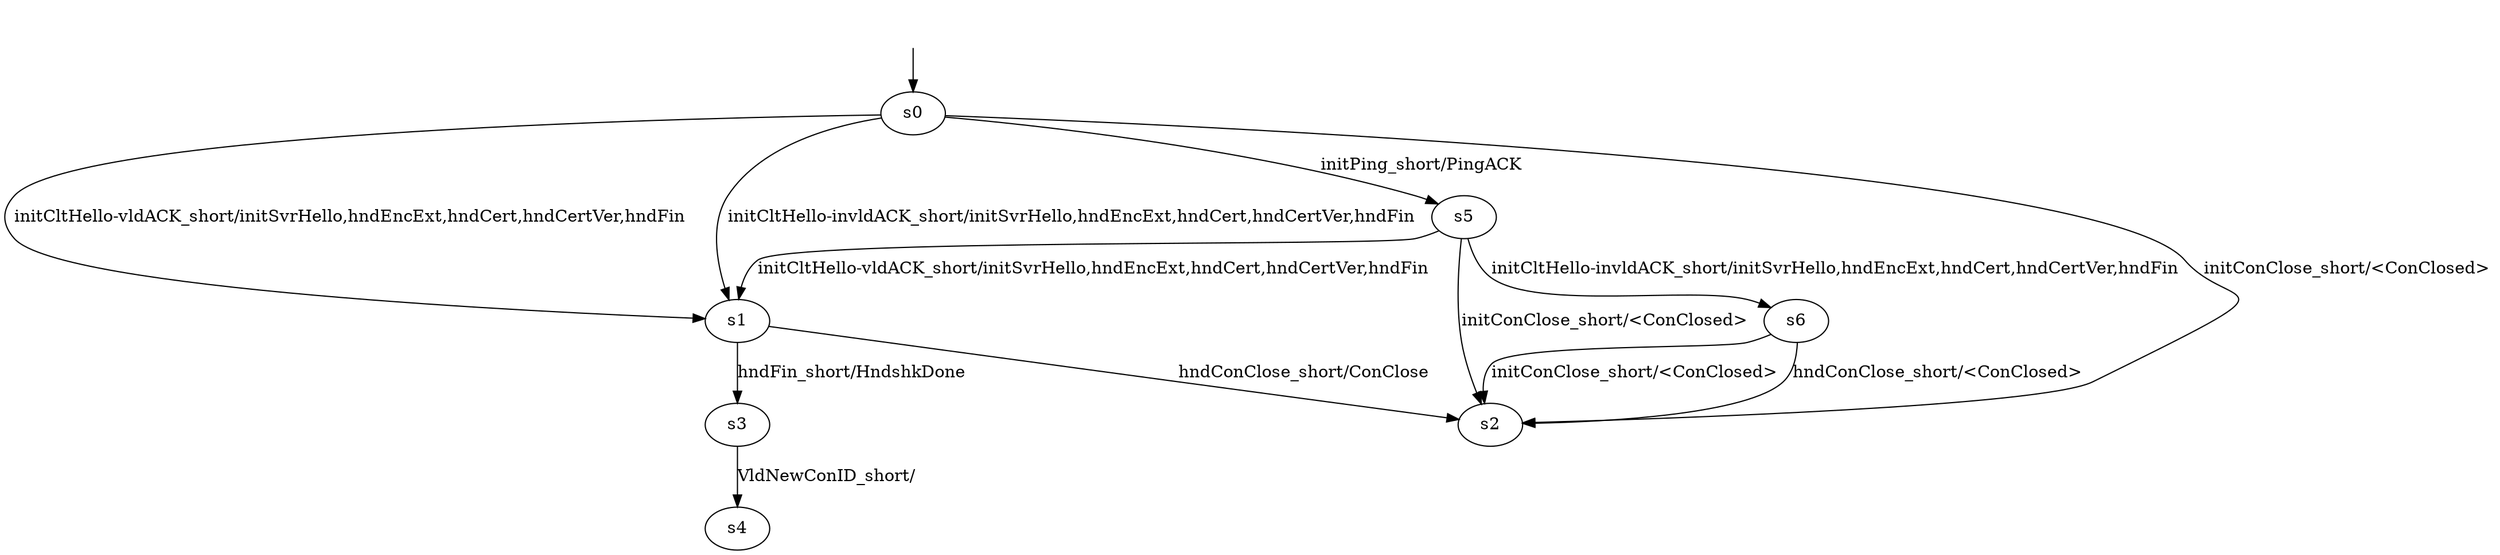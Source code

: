 digraph "pquicModels/pquic-B-sCS-0/learnedModel" {
s0 [label=s0];
s1 [label=s1];
s2 [label=s2];
s3 [label=s3];
s4 [label=s4];
s5 [label=s5];
s6 [label=s6];
s0 -> s5  [label="initPing_short/PingACK "];
s0 -> s2  [label="initConClose_short/<ConClosed> "];
s0 -> s1  [label="initCltHello-vldACK_short/initSvrHello,hndEncExt,hndCert,hndCertVer,hndFin "];
s0 -> s1  [label="initCltHello-invldACK_short/initSvrHello,hndEncExt,hndCert,hndCertVer,hndFin "];
s1 -> s3  [label="hndFin_short/HndshkDone "];
s1 -> s2  [label="hndConClose_short/ConClose "];
s3 -> s4  [label="VldNewConID_short/ "];
s5 -> s2  [label="initConClose_short/<ConClosed> "];
s5 -> s1  [label="initCltHello-vldACK_short/initSvrHello,hndEncExt,hndCert,hndCertVer,hndFin "];
s5 -> s6  [label="initCltHello-invldACK_short/initSvrHello,hndEncExt,hndCert,hndCertVer,hndFin "];
s6 -> s2  [label="initConClose_short/<ConClosed> "];
s6 -> s2  [label="hndConClose_short/<ConClosed> "];
__start0 [label="", shape=none];
__start0 -> s0  [label=""];
}
